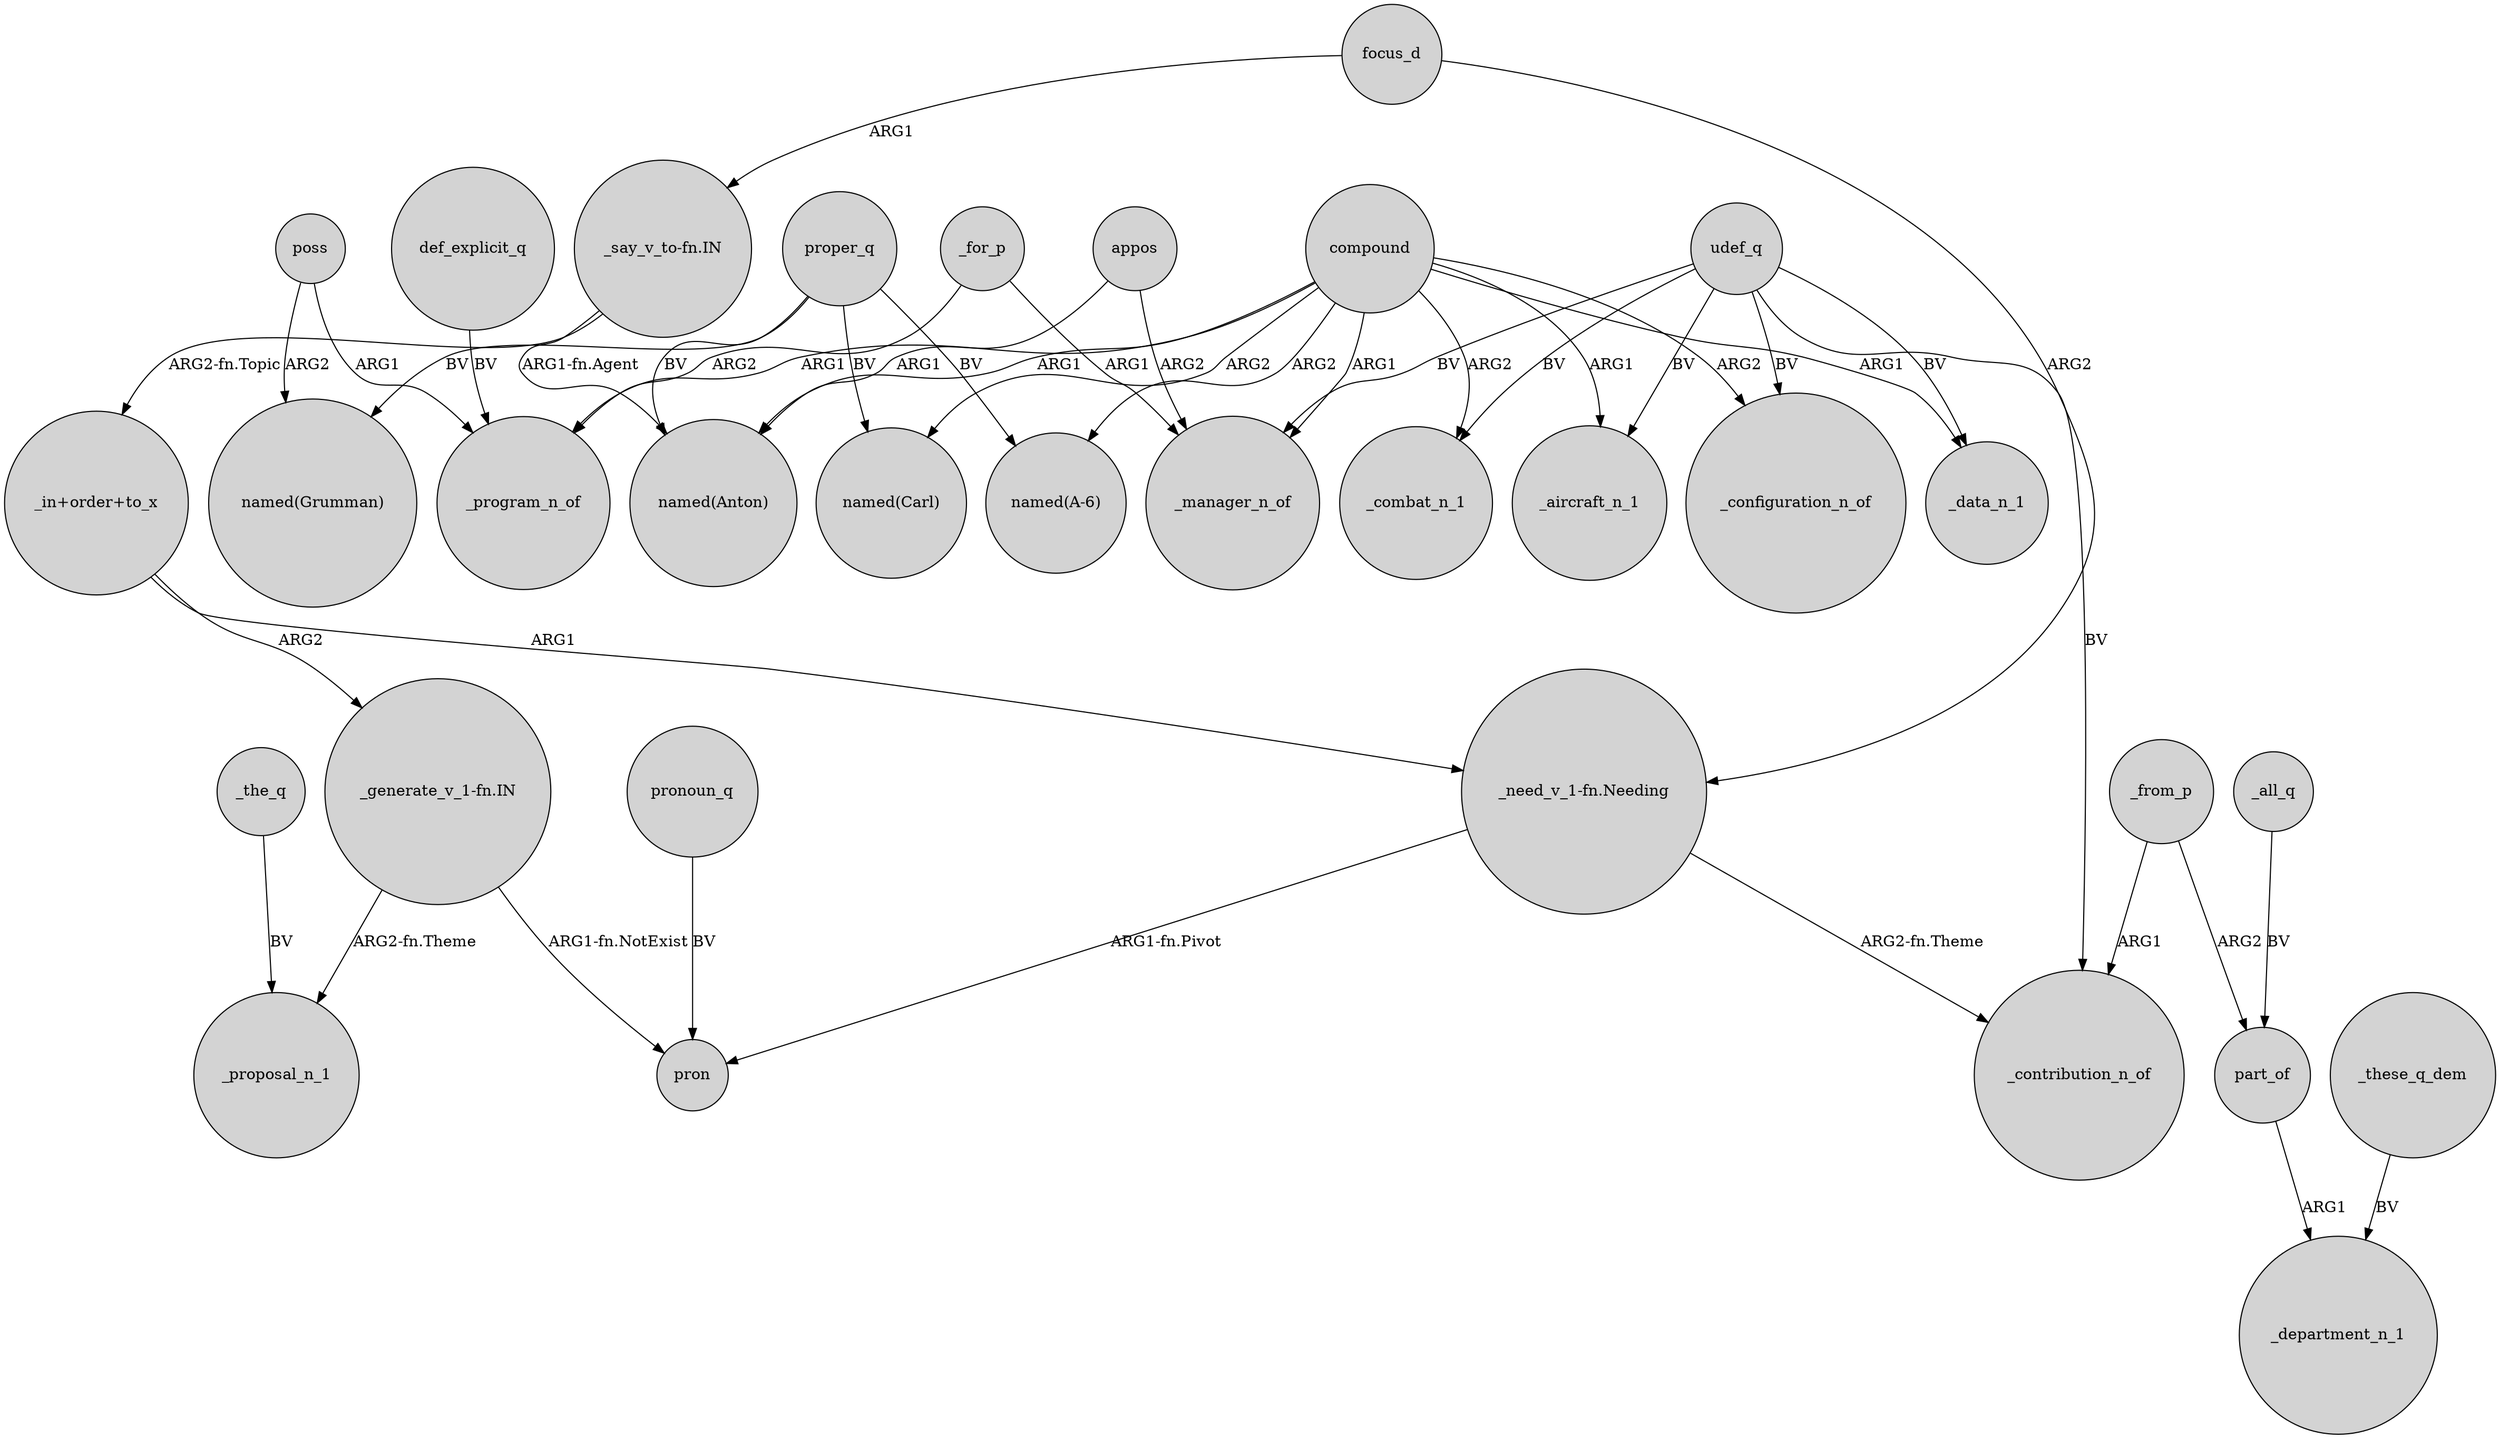digraph {
	node [shape=circle style=filled]
	_for_p -> _manager_n_of [label=ARG1]
	compound -> "named(A-6)" [label=ARG2]
	_the_q -> _proposal_n_1 [label=BV]
	compound -> _manager_n_of [label=ARG1]
	_all_q -> part_of [label=BV]
	compound -> _configuration_n_of [label=ARG2]
	"_in+order+to_x" -> "_generate_v_1-fn.IN" [label=ARG2]
	"_generate_v_1-fn.IN" -> pron [label="ARG1-fn.NotExist"]
	proper_q -> "named(Carl)" [label=BV]
	"_in+order+to_x" -> "_need_v_1-fn.Needing" [label=ARG1]
	compound -> _aircraft_n_1 [label=ARG1]
	proper_q -> "named(Grumman)" [label=BV]
	part_of -> _department_n_1 [label=ARG1]
	udef_q -> _configuration_n_of [label=BV]
	compound -> _combat_n_1 [label=ARG2]
	compound -> "named(Carl)" [label=ARG2]
	"_need_v_1-fn.Needing" -> _contribution_n_of [label="ARG2-fn.Theme"]
	compound -> _data_n_1 [label=ARG1]
	"_generate_v_1-fn.IN" -> _proposal_n_1 [label="ARG2-fn.Theme"]
	"_say_v_to-fn.IN" -> "_in+order+to_x" [label="ARG2-fn.Topic"]
	udef_q -> _aircraft_n_1 [label=BV]
	_these_q_dem -> _department_n_1 [label=BV]
	focus_d -> "_need_v_1-fn.Needing" [label=ARG2]
	poss -> _program_n_of [label=ARG1]
	pronoun_q -> pron [label=BV]
	proper_q -> "named(A-6)" [label=BV]
	_from_p -> part_of [label=ARG2]
	compound -> "named(Anton)" [label=ARG1]
	_from_p -> _contribution_n_of [label=ARG1]
	udef_q -> _data_n_1 [label=BV]
	appos -> "named(Anton)" [label=ARG1]
	def_explicit_q -> _program_n_of [label=BV]
	udef_q -> _contribution_n_of [label=BV]
	"_need_v_1-fn.Needing" -> pron [label="ARG1-fn.Pivot"]
	udef_q -> _combat_n_1 [label=BV]
	"_say_v_to-fn.IN" -> "named(Anton)" [label="ARG1-fn.Agent"]
	udef_q -> _manager_n_of [label=BV]
	poss -> "named(Grumman)" [label=ARG2]
	compound -> _program_n_of [label=ARG1]
	_for_p -> _program_n_of [label=ARG2]
	appos -> _manager_n_of [label=ARG2]
	proper_q -> "named(Anton)" [label=BV]
	focus_d -> "_say_v_to-fn.IN" [label=ARG1]
}
